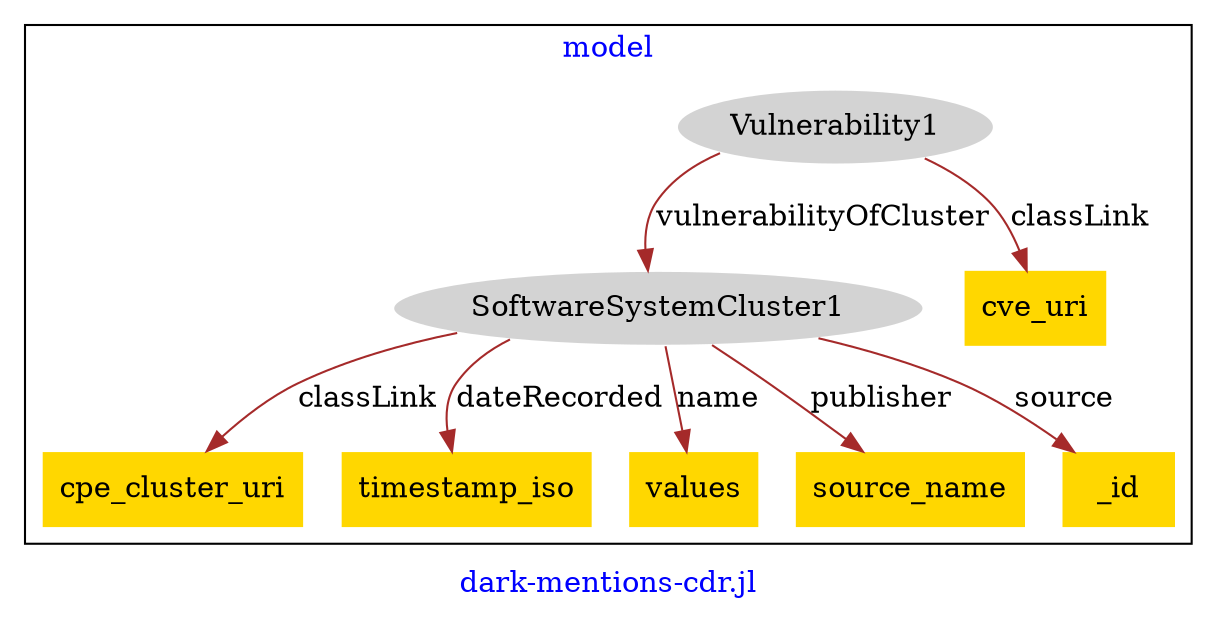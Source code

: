 digraph n0 {
fontcolor="blue"
remincross="true"
label="dark-mentions-cdr.jl"
subgraph cluster {
label="model"
n2[style="filled",color="white",fillcolor="lightgray",label="SoftwareSystemCluster1"];
n3[shape="plaintext",style="filled",fillcolor="gold",label="cpe_cluster_uri"];
n4[shape="plaintext",style="filled",fillcolor="gold",label="timestamp_iso"];
n5[shape="plaintext",style="filled",fillcolor="gold",label="values"];
n6[shape="plaintext",style="filled",fillcolor="gold",label="source_name"];
n7[shape="plaintext",style="filled",fillcolor="gold",label="_id"];
n8[style="filled",color="white",fillcolor="lightgray",label="Vulnerability1"];
n9[shape="plaintext",style="filled",fillcolor="gold",label="cve_uri"];
}
n2 -> n3[color="brown",fontcolor="black",label="classLink"]
n2 -> n4[color="brown",fontcolor="black",label="dateRecorded"]
n2 -> n5[color="brown",fontcolor="black",label="name"]
n2 -> n6[color="brown",fontcolor="black",label="publisher"]
n2 -> n7[color="brown",fontcolor="black",label="source"]
n8 -> n9[color="brown",fontcolor="black",label="classLink"]
n8 -> n2[color="brown",fontcolor="black",label="vulnerabilityOfCluster"]
}
